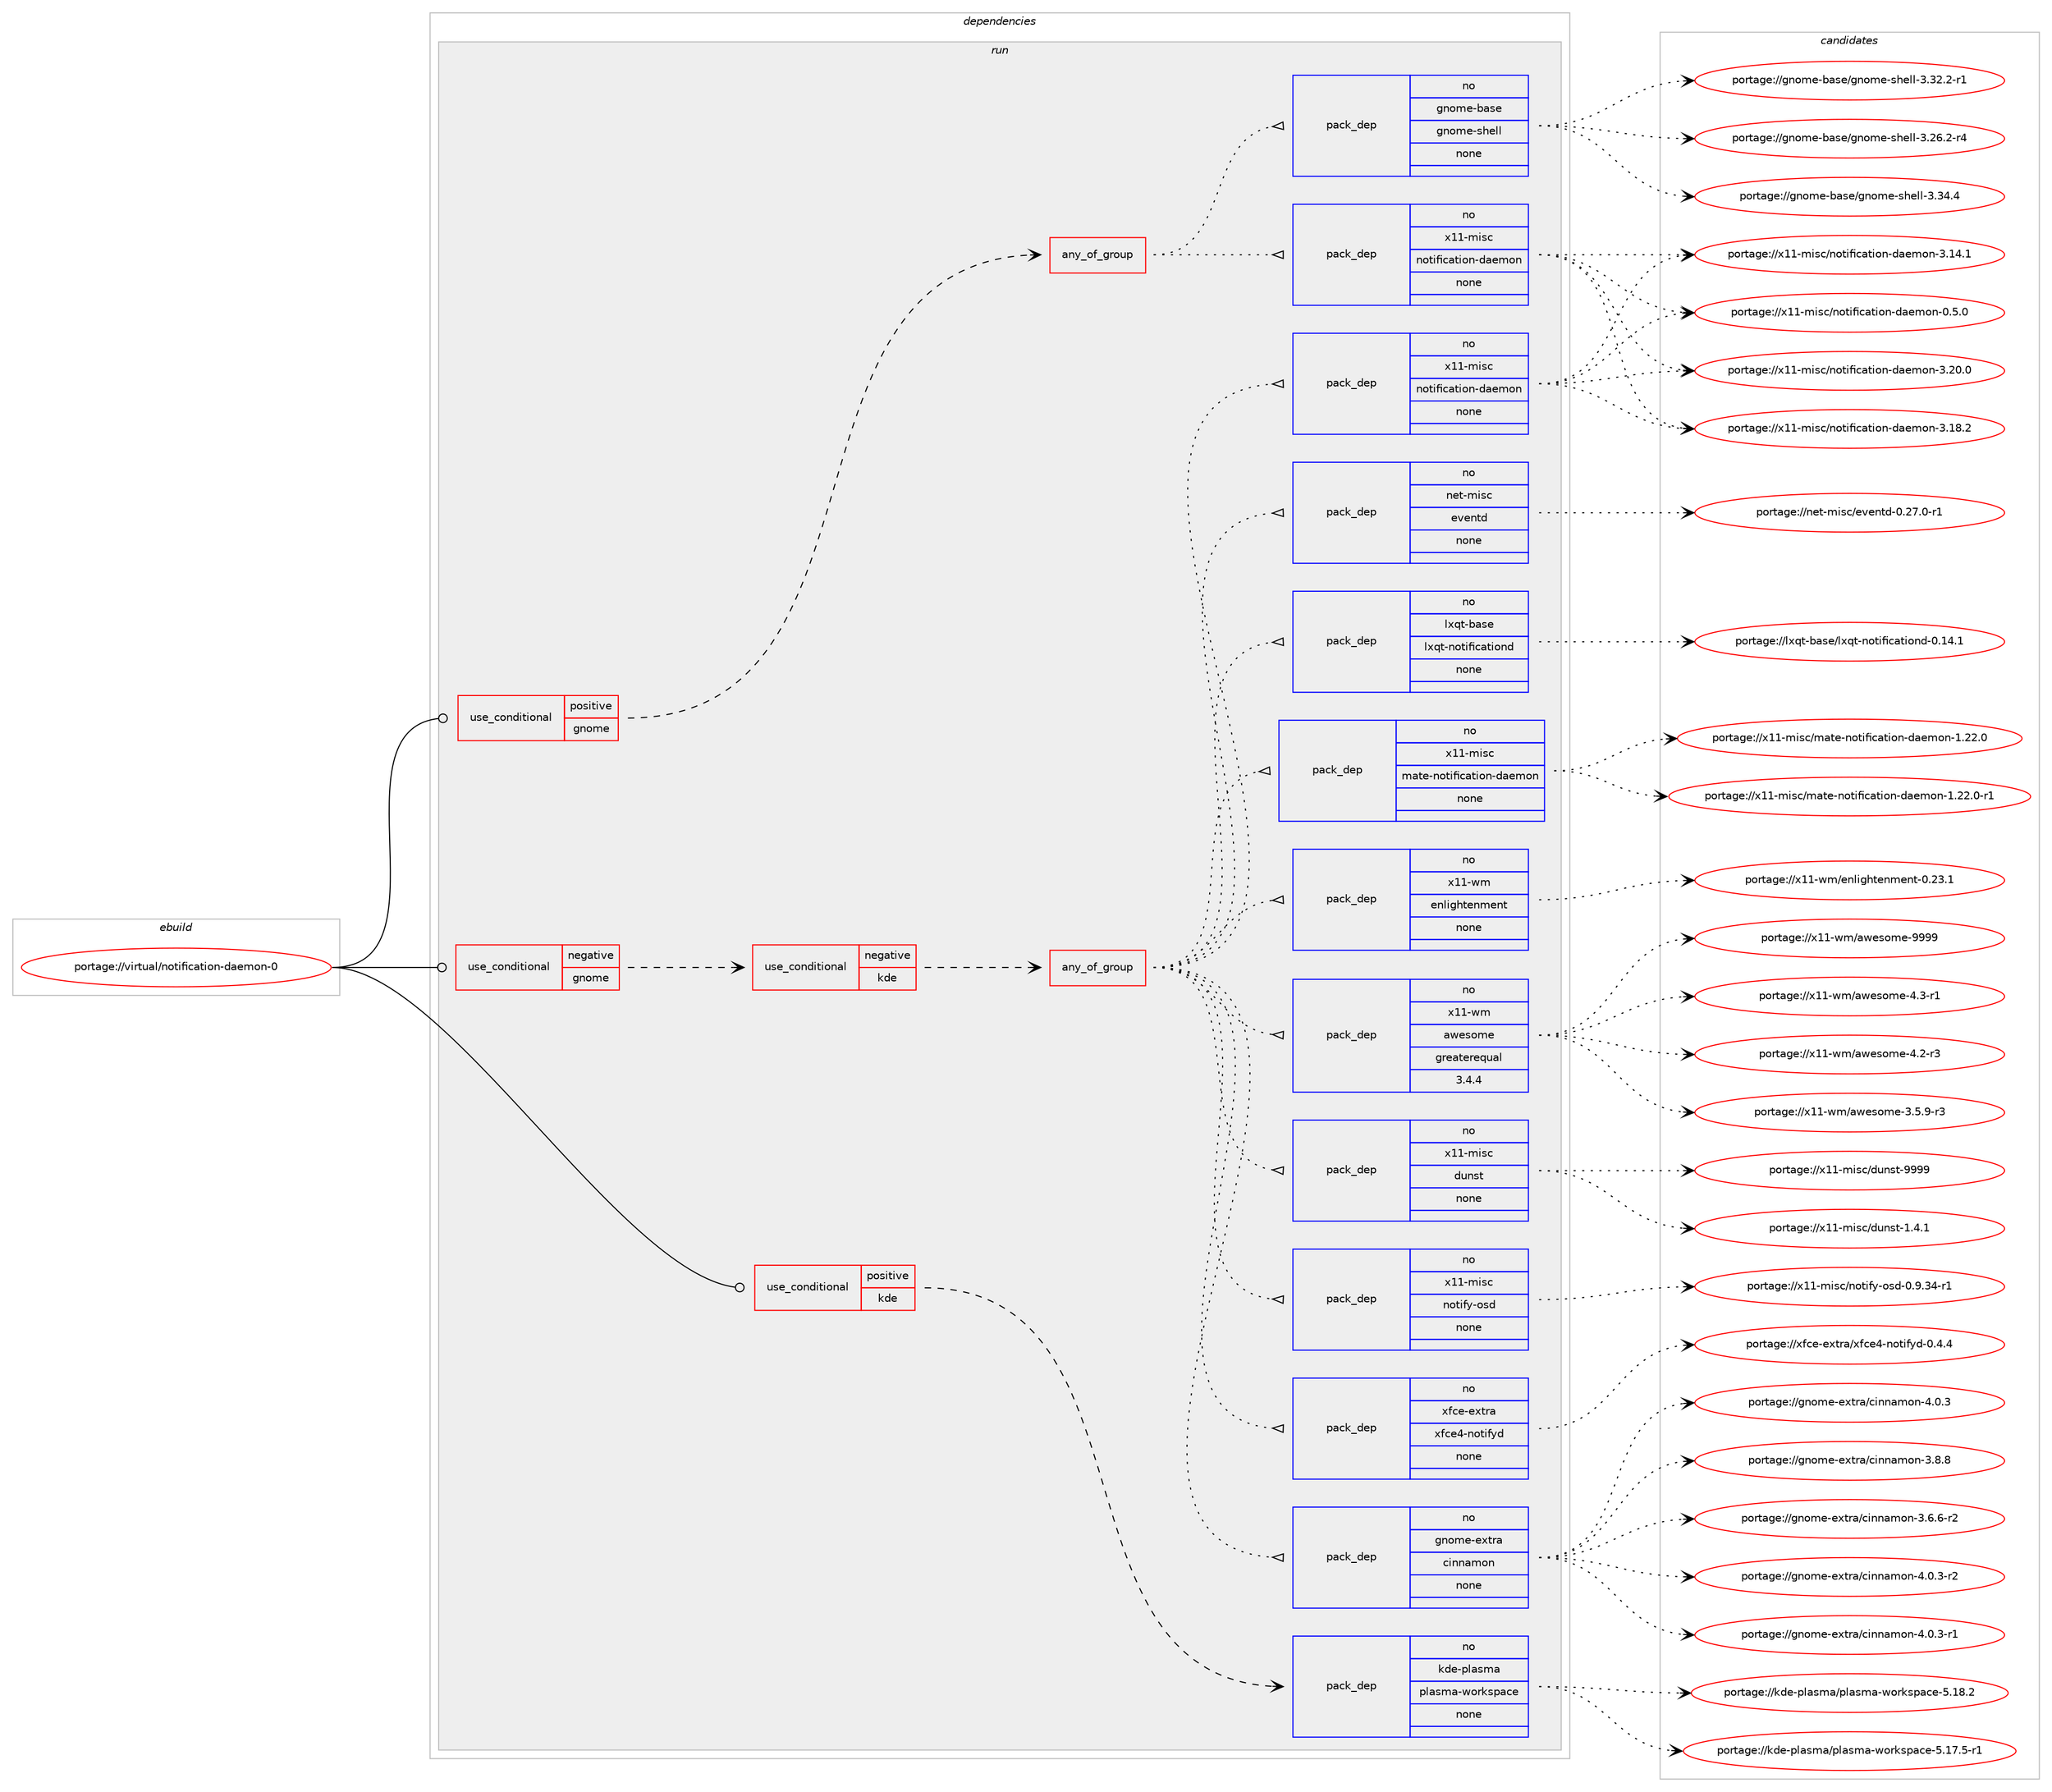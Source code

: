 digraph prolog {

# *************
# Graph options
# *************

newrank=true;
concentrate=true;
compound=true;
graph [rankdir=LR,fontname=Helvetica,fontsize=10,ranksep=1.5];#, ranksep=2.5, nodesep=0.2];
edge  [arrowhead=vee];
node  [fontname=Helvetica,fontsize=10];

# **********
# The ebuild
# **********

subgraph cluster_leftcol {
color=gray;
rank=same;
label=<<i>ebuild</i>>;
id [label="portage://virtual/notification-daemon-0", color=red, width=4, href="../virtual/notification-daemon-0.svg"];
}

# ****************
# The dependencies
# ****************

subgraph cluster_midcol {
color=gray;
label=<<i>dependencies</i>>;
subgraph cluster_compile {
fillcolor="#eeeeee";
style=filled;
label=<<i>compile</i>>;
}
subgraph cluster_compileandrun {
fillcolor="#eeeeee";
style=filled;
label=<<i>compile and run</i>>;
}
subgraph cluster_run {
fillcolor="#eeeeee";
style=filled;
label=<<i>run</i>>;
subgraph cond3865 {
dependency23895 [label=<<TABLE BORDER="0" CELLBORDER="1" CELLSPACING="0" CELLPADDING="4"><TR><TD ROWSPAN="3" CELLPADDING="10">use_conditional</TD></TR><TR><TD>negative</TD></TR><TR><TD>gnome</TD></TR></TABLE>>, shape=none, color=red];
subgraph cond3866 {
dependency23896 [label=<<TABLE BORDER="0" CELLBORDER="1" CELLSPACING="0" CELLPADDING="4"><TR><TD ROWSPAN="3" CELLPADDING="10">use_conditional</TD></TR><TR><TD>negative</TD></TR><TR><TD>kde</TD></TR></TABLE>>, shape=none, color=red];
subgraph any545 {
dependency23897 [label=<<TABLE BORDER="0" CELLBORDER="1" CELLSPACING="0" CELLPADDING="4"><TR><TD CELLPADDING="10">any_of_group</TD></TR></TABLE>>, shape=none, color=red];subgraph pack19468 {
dependency23898 [label=<<TABLE BORDER="0" CELLBORDER="1" CELLSPACING="0" CELLPADDING="4" WIDTH="220"><TR><TD ROWSPAN="6" CELLPADDING="30">pack_dep</TD></TR><TR><TD WIDTH="110">no</TD></TR><TR><TD>x11-misc</TD></TR><TR><TD>notification-daemon</TD></TR><TR><TD>none</TD></TR><TR><TD></TD></TR></TABLE>>, shape=none, color=blue];
}
dependency23897:e -> dependency23898:w [weight=20,style="dotted",arrowhead="oinv"];
subgraph pack19469 {
dependency23899 [label=<<TABLE BORDER="0" CELLBORDER="1" CELLSPACING="0" CELLPADDING="4" WIDTH="220"><TR><TD ROWSPAN="6" CELLPADDING="30">pack_dep</TD></TR><TR><TD WIDTH="110">no</TD></TR><TR><TD>gnome-extra</TD></TR><TR><TD>cinnamon</TD></TR><TR><TD>none</TD></TR><TR><TD></TD></TR></TABLE>>, shape=none, color=blue];
}
dependency23897:e -> dependency23899:w [weight=20,style="dotted",arrowhead="oinv"];
subgraph pack19470 {
dependency23900 [label=<<TABLE BORDER="0" CELLBORDER="1" CELLSPACING="0" CELLPADDING="4" WIDTH="220"><TR><TD ROWSPAN="6" CELLPADDING="30">pack_dep</TD></TR><TR><TD WIDTH="110">no</TD></TR><TR><TD>xfce-extra</TD></TR><TR><TD>xfce4-notifyd</TD></TR><TR><TD>none</TD></TR><TR><TD></TD></TR></TABLE>>, shape=none, color=blue];
}
dependency23897:e -> dependency23900:w [weight=20,style="dotted",arrowhead="oinv"];
subgraph pack19471 {
dependency23901 [label=<<TABLE BORDER="0" CELLBORDER="1" CELLSPACING="0" CELLPADDING="4" WIDTH="220"><TR><TD ROWSPAN="6" CELLPADDING="30">pack_dep</TD></TR><TR><TD WIDTH="110">no</TD></TR><TR><TD>x11-misc</TD></TR><TR><TD>notify-osd</TD></TR><TR><TD>none</TD></TR><TR><TD></TD></TR></TABLE>>, shape=none, color=blue];
}
dependency23897:e -> dependency23901:w [weight=20,style="dotted",arrowhead="oinv"];
subgraph pack19472 {
dependency23902 [label=<<TABLE BORDER="0" CELLBORDER="1" CELLSPACING="0" CELLPADDING="4" WIDTH="220"><TR><TD ROWSPAN="6" CELLPADDING="30">pack_dep</TD></TR><TR><TD WIDTH="110">no</TD></TR><TR><TD>x11-misc</TD></TR><TR><TD>dunst</TD></TR><TR><TD>none</TD></TR><TR><TD></TD></TR></TABLE>>, shape=none, color=blue];
}
dependency23897:e -> dependency23902:w [weight=20,style="dotted",arrowhead="oinv"];
subgraph pack19473 {
dependency23903 [label=<<TABLE BORDER="0" CELLBORDER="1" CELLSPACING="0" CELLPADDING="4" WIDTH="220"><TR><TD ROWSPAN="6" CELLPADDING="30">pack_dep</TD></TR><TR><TD WIDTH="110">no</TD></TR><TR><TD>x11-wm</TD></TR><TR><TD>awesome</TD></TR><TR><TD>greaterequal</TD></TR><TR><TD>3.4.4</TD></TR></TABLE>>, shape=none, color=blue];
}
dependency23897:e -> dependency23903:w [weight=20,style="dotted",arrowhead="oinv"];
subgraph pack19474 {
dependency23904 [label=<<TABLE BORDER="0" CELLBORDER="1" CELLSPACING="0" CELLPADDING="4" WIDTH="220"><TR><TD ROWSPAN="6" CELLPADDING="30">pack_dep</TD></TR><TR><TD WIDTH="110">no</TD></TR><TR><TD>x11-wm</TD></TR><TR><TD>enlightenment</TD></TR><TR><TD>none</TD></TR><TR><TD></TD></TR></TABLE>>, shape=none, color=blue];
}
dependency23897:e -> dependency23904:w [weight=20,style="dotted",arrowhead="oinv"];
subgraph pack19475 {
dependency23905 [label=<<TABLE BORDER="0" CELLBORDER="1" CELLSPACING="0" CELLPADDING="4" WIDTH="220"><TR><TD ROWSPAN="6" CELLPADDING="30">pack_dep</TD></TR><TR><TD WIDTH="110">no</TD></TR><TR><TD>x11-misc</TD></TR><TR><TD>mate-notification-daemon</TD></TR><TR><TD>none</TD></TR><TR><TD></TD></TR></TABLE>>, shape=none, color=blue];
}
dependency23897:e -> dependency23905:w [weight=20,style="dotted",arrowhead="oinv"];
subgraph pack19476 {
dependency23906 [label=<<TABLE BORDER="0" CELLBORDER="1" CELLSPACING="0" CELLPADDING="4" WIDTH="220"><TR><TD ROWSPAN="6" CELLPADDING="30">pack_dep</TD></TR><TR><TD WIDTH="110">no</TD></TR><TR><TD>lxqt-base</TD></TR><TR><TD>lxqt-notificationd</TD></TR><TR><TD>none</TD></TR><TR><TD></TD></TR></TABLE>>, shape=none, color=blue];
}
dependency23897:e -> dependency23906:w [weight=20,style="dotted",arrowhead="oinv"];
subgraph pack19477 {
dependency23907 [label=<<TABLE BORDER="0" CELLBORDER="1" CELLSPACING="0" CELLPADDING="4" WIDTH="220"><TR><TD ROWSPAN="6" CELLPADDING="30">pack_dep</TD></TR><TR><TD WIDTH="110">no</TD></TR><TR><TD>net-misc</TD></TR><TR><TD>eventd</TD></TR><TR><TD>none</TD></TR><TR><TD></TD></TR></TABLE>>, shape=none, color=blue];
}
dependency23897:e -> dependency23907:w [weight=20,style="dotted",arrowhead="oinv"];
}
dependency23896:e -> dependency23897:w [weight=20,style="dashed",arrowhead="vee"];
}
dependency23895:e -> dependency23896:w [weight=20,style="dashed",arrowhead="vee"];
}
id:e -> dependency23895:w [weight=20,style="solid",arrowhead="odot"];
subgraph cond3867 {
dependency23908 [label=<<TABLE BORDER="0" CELLBORDER="1" CELLSPACING="0" CELLPADDING="4"><TR><TD ROWSPAN="3" CELLPADDING="10">use_conditional</TD></TR><TR><TD>positive</TD></TR><TR><TD>gnome</TD></TR></TABLE>>, shape=none, color=red];
subgraph any546 {
dependency23909 [label=<<TABLE BORDER="0" CELLBORDER="1" CELLSPACING="0" CELLPADDING="4"><TR><TD CELLPADDING="10">any_of_group</TD></TR></TABLE>>, shape=none, color=red];subgraph pack19478 {
dependency23910 [label=<<TABLE BORDER="0" CELLBORDER="1" CELLSPACING="0" CELLPADDING="4" WIDTH="220"><TR><TD ROWSPAN="6" CELLPADDING="30">pack_dep</TD></TR><TR><TD WIDTH="110">no</TD></TR><TR><TD>x11-misc</TD></TR><TR><TD>notification-daemon</TD></TR><TR><TD>none</TD></TR><TR><TD></TD></TR></TABLE>>, shape=none, color=blue];
}
dependency23909:e -> dependency23910:w [weight=20,style="dotted",arrowhead="oinv"];
subgraph pack19479 {
dependency23911 [label=<<TABLE BORDER="0" CELLBORDER="1" CELLSPACING="0" CELLPADDING="4" WIDTH="220"><TR><TD ROWSPAN="6" CELLPADDING="30">pack_dep</TD></TR><TR><TD WIDTH="110">no</TD></TR><TR><TD>gnome-base</TD></TR><TR><TD>gnome-shell</TD></TR><TR><TD>none</TD></TR><TR><TD></TD></TR></TABLE>>, shape=none, color=blue];
}
dependency23909:e -> dependency23911:w [weight=20,style="dotted",arrowhead="oinv"];
}
dependency23908:e -> dependency23909:w [weight=20,style="dashed",arrowhead="vee"];
}
id:e -> dependency23908:w [weight=20,style="solid",arrowhead="odot"];
subgraph cond3868 {
dependency23912 [label=<<TABLE BORDER="0" CELLBORDER="1" CELLSPACING="0" CELLPADDING="4"><TR><TD ROWSPAN="3" CELLPADDING="10">use_conditional</TD></TR><TR><TD>positive</TD></TR><TR><TD>kde</TD></TR></TABLE>>, shape=none, color=red];
subgraph pack19480 {
dependency23913 [label=<<TABLE BORDER="0" CELLBORDER="1" CELLSPACING="0" CELLPADDING="4" WIDTH="220"><TR><TD ROWSPAN="6" CELLPADDING="30">pack_dep</TD></TR><TR><TD WIDTH="110">no</TD></TR><TR><TD>kde-plasma</TD></TR><TR><TD>plasma-workspace</TD></TR><TR><TD>none</TD></TR><TR><TD></TD></TR></TABLE>>, shape=none, color=blue];
}
dependency23912:e -> dependency23913:w [weight=20,style="dashed",arrowhead="vee"];
}
id:e -> dependency23912:w [weight=20,style="solid",arrowhead="odot"];
}
}

# **************
# The candidates
# **************

subgraph cluster_choices {
rank=same;
color=gray;
label=<<i>candidates</i>>;

subgraph choice19468 {
color=black;
nodesep=1;
choice12049494510910511599471101111161051021059997116105111110451009710110911111045514650484648 [label="portage://x11-misc/notification-daemon-3.20.0", color=red, width=4,href="../x11-misc/notification-daemon-3.20.0.svg"];
choice12049494510910511599471101111161051021059997116105111110451009710110911111045514649564650 [label="portage://x11-misc/notification-daemon-3.18.2", color=red, width=4,href="../x11-misc/notification-daemon-3.18.2.svg"];
choice12049494510910511599471101111161051021059997116105111110451009710110911111045514649524649 [label="portage://x11-misc/notification-daemon-3.14.1", color=red, width=4,href="../x11-misc/notification-daemon-3.14.1.svg"];
choice120494945109105115994711011111610510210599971161051111104510097101109111110454846534648 [label="portage://x11-misc/notification-daemon-0.5.0", color=red, width=4,href="../x11-misc/notification-daemon-0.5.0.svg"];
dependency23898:e -> choice12049494510910511599471101111161051021059997116105111110451009710110911111045514650484648:w [style=dotted,weight="100"];
dependency23898:e -> choice12049494510910511599471101111161051021059997116105111110451009710110911111045514649564650:w [style=dotted,weight="100"];
dependency23898:e -> choice12049494510910511599471101111161051021059997116105111110451009710110911111045514649524649:w [style=dotted,weight="100"];
dependency23898:e -> choice120494945109105115994711011111610510210599971161051111104510097101109111110454846534648:w [style=dotted,weight="100"];
}
subgraph choice19469 {
color=black;
nodesep=1;
choice10311011110910145101120116114974799105110110971091111104552464846514511450 [label="portage://gnome-extra/cinnamon-4.0.3-r2", color=red, width=4,href="../gnome-extra/cinnamon-4.0.3-r2.svg"];
choice10311011110910145101120116114974799105110110971091111104552464846514511449 [label="portage://gnome-extra/cinnamon-4.0.3-r1", color=red, width=4,href="../gnome-extra/cinnamon-4.0.3-r1.svg"];
choice1031101111091014510112011611497479910511011097109111110455246484651 [label="portage://gnome-extra/cinnamon-4.0.3", color=red, width=4,href="../gnome-extra/cinnamon-4.0.3.svg"];
choice1031101111091014510112011611497479910511011097109111110455146564656 [label="portage://gnome-extra/cinnamon-3.8.8", color=red, width=4,href="../gnome-extra/cinnamon-3.8.8.svg"];
choice10311011110910145101120116114974799105110110971091111104551465446544511450 [label="portage://gnome-extra/cinnamon-3.6.6-r2", color=red, width=4,href="../gnome-extra/cinnamon-3.6.6-r2.svg"];
dependency23899:e -> choice10311011110910145101120116114974799105110110971091111104552464846514511450:w [style=dotted,weight="100"];
dependency23899:e -> choice10311011110910145101120116114974799105110110971091111104552464846514511449:w [style=dotted,weight="100"];
dependency23899:e -> choice1031101111091014510112011611497479910511011097109111110455246484651:w [style=dotted,weight="100"];
dependency23899:e -> choice1031101111091014510112011611497479910511011097109111110455146564656:w [style=dotted,weight="100"];
dependency23899:e -> choice10311011110910145101120116114974799105110110971091111104551465446544511450:w [style=dotted,weight="100"];
}
subgraph choice19470 {
color=black;
nodesep=1;
choice12010299101451011201161149747120102991015245110111116105102121100454846524652 [label="portage://xfce-extra/xfce4-notifyd-0.4.4", color=red, width=4,href="../xfce-extra/xfce4-notifyd-0.4.4.svg"];
dependency23900:e -> choice12010299101451011201161149747120102991015245110111116105102121100454846524652:w [style=dotted,weight="100"];
}
subgraph choice19471 {
color=black;
nodesep=1;
choice120494945109105115994711011111610510212145111115100454846574651524511449 [label="portage://x11-misc/notify-osd-0.9.34-r1", color=red, width=4,href="../x11-misc/notify-osd-0.9.34-r1.svg"];
dependency23901:e -> choice120494945109105115994711011111610510212145111115100454846574651524511449:w [style=dotted,weight="100"];
}
subgraph choice19472 {
color=black;
nodesep=1;
choice12049494510910511599471001171101151164557575757 [label="portage://x11-misc/dunst-9999", color=red, width=4,href="../x11-misc/dunst-9999.svg"];
choice1204949451091051159947100117110115116454946524649 [label="portage://x11-misc/dunst-1.4.1", color=red, width=4,href="../x11-misc/dunst-1.4.1.svg"];
dependency23902:e -> choice12049494510910511599471001171101151164557575757:w [style=dotted,weight="100"];
dependency23902:e -> choice1204949451091051159947100117110115116454946524649:w [style=dotted,weight="100"];
}
subgraph choice19473 {
color=black;
nodesep=1;
choice12049494511910947971191011151111091014557575757 [label="portage://x11-wm/awesome-9999", color=red, width=4,href="../x11-wm/awesome-9999.svg"];
choice1204949451191094797119101115111109101455246514511449 [label="portage://x11-wm/awesome-4.3-r1", color=red, width=4,href="../x11-wm/awesome-4.3-r1.svg"];
choice1204949451191094797119101115111109101455246504511451 [label="portage://x11-wm/awesome-4.2-r3", color=red, width=4,href="../x11-wm/awesome-4.2-r3.svg"];
choice12049494511910947971191011151111091014551465346574511451 [label="portage://x11-wm/awesome-3.5.9-r3", color=red, width=4,href="../x11-wm/awesome-3.5.9-r3.svg"];
dependency23903:e -> choice12049494511910947971191011151111091014557575757:w [style=dotted,weight="100"];
dependency23903:e -> choice1204949451191094797119101115111109101455246514511449:w [style=dotted,weight="100"];
dependency23903:e -> choice1204949451191094797119101115111109101455246504511451:w [style=dotted,weight="100"];
dependency23903:e -> choice12049494511910947971191011151111091014551465346574511451:w [style=dotted,weight="100"];
}
subgraph choice19474 {
color=black;
nodesep=1;
choice1204949451191094710111010810510310411610111010910111011645484650514649 [label="portage://x11-wm/enlightenment-0.23.1", color=red, width=4,href="../x11-wm/enlightenment-0.23.1.svg"];
dependency23904:e -> choice1204949451191094710111010810510310411610111010910111011645484650514649:w [style=dotted,weight="100"];
}
subgraph choice19475 {
color=black;
nodesep=1;
choice1204949451091051159947109971161014511011111610510210599971161051111104510097101109111110454946505046484511449 [label="portage://x11-misc/mate-notification-daemon-1.22.0-r1", color=red, width=4,href="../x11-misc/mate-notification-daemon-1.22.0-r1.svg"];
choice120494945109105115994710997116101451101111161051021059997116105111110451009710110911111045494650504648 [label="portage://x11-misc/mate-notification-daemon-1.22.0", color=red, width=4,href="../x11-misc/mate-notification-daemon-1.22.0.svg"];
dependency23905:e -> choice1204949451091051159947109971161014511011111610510210599971161051111104510097101109111110454946505046484511449:w [style=dotted,weight="100"];
dependency23905:e -> choice120494945109105115994710997116101451101111161051021059997116105111110451009710110911111045494650504648:w [style=dotted,weight="100"];
}
subgraph choice19476 {
color=black;
nodesep=1;
choice1081201131164598971151014710812011311645110111116105102105999711610511111010045484649524649 [label="portage://lxqt-base/lxqt-notificationd-0.14.1", color=red, width=4,href="../lxqt-base/lxqt-notificationd-0.14.1.svg"];
dependency23906:e -> choice1081201131164598971151014710812011311645110111116105102105999711610511111010045484649524649:w [style=dotted,weight="100"];
}
subgraph choice19477 {
color=black;
nodesep=1;
choice110101116451091051159947101118101110116100454846505546484511449 [label="portage://net-misc/eventd-0.27.0-r1", color=red, width=4,href="../net-misc/eventd-0.27.0-r1.svg"];
dependency23907:e -> choice110101116451091051159947101118101110116100454846505546484511449:w [style=dotted,weight="100"];
}
subgraph choice19478 {
color=black;
nodesep=1;
choice12049494510910511599471101111161051021059997116105111110451009710110911111045514650484648 [label="portage://x11-misc/notification-daemon-3.20.0", color=red, width=4,href="../x11-misc/notification-daemon-3.20.0.svg"];
choice12049494510910511599471101111161051021059997116105111110451009710110911111045514649564650 [label="portage://x11-misc/notification-daemon-3.18.2", color=red, width=4,href="../x11-misc/notification-daemon-3.18.2.svg"];
choice12049494510910511599471101111161051021059997116105111110451009710110911111045514649524649 [label="portage://x11-misc/notification-daemon-3.14.1", color=red, width=4,href="../x11-misc/notification-daemon-3.14.1.svg"];
choice120494945109105115994711011111610510210599971161051111104510097101109111110454846534648 [label="portage://x11-misc/notification-daemon-0.5.0", color=red, width=4,href="../x11-misc/notification-daemon-0.5.0.svg"];
dependency23910:e -> choice12049494510910511599471101111161051021059997116105111110451009710110911111045514650484648:w [style=dotted,weight="100"];
dependency23910:e -> choice12049494510910511599471101111161051021059997116105111110451009710110911111045514649564650:w [style=dotted,weight="100"];
dependency23910:e -> choice12049494510910511599471101111161051021059997116105111110451009710110911111045514649524649:w [style=dotted,weight="100"];
dependency23910:e -> choice120494945109105115994711011111610510210599971161051111104510097101109111110454846534648:w [style=dotted,weight="100"];
}
subgraph choice19479 {
color=black;
nodesep=1;
choice103110111109101459897115101471031101111091014511510410110810845514651524652 [label="portage://gnome-base/gnome-shell-3.34.4", color=red, width=4,href="../gnome-base/gnome-shell-3.34.4.svg"];
choice1031101111091014598971151014710311011110910145115104101108108455146515046504511449 [label="portage://gnome-base/gnome-shell-3.32.2-r1", color=red, width=4,href="../gnome-base/gnome-shell-3.32.2-r1.svg"];
choice1031101111091014598971151014710311011110910145115104101108108455146505446504511452 [label="portage://gnome-base/gnome-shell-3.26.2-r4", color=red, width=4,href="../gnome-base/gnome-shell-3.26.2-r4.svg"];
dependency23911:e -> choice103110111109101459897115101471031101111091014511510410110810845514651524652:w [style=dotted,weight="100"];
dependency23911:e -> choice1031101111091014598971151014710311011110910145115104101108108455146515046504511449:w [style=dotted,weight="100"];
dependency23911:e -> choice1031101111091014598971151014710311011110910145115104101108108455146505446504511452:w [style=dotted,weight="100"];
}
subgraph choice19480 {
color=black;
nodesep=1;
choice10710010145112108971151099747112108971151099745119111114107115112979910145534649564650 [label="portage://kde-plasma/plasma-workspace-5.18.2", color=red, width=4,href="../kde-plasma/plasma-workspace-5.18.2.svg"];
choice107100101451121089711510997471121089711510997451191111141071151129799101455346495546534511449 [label="portage://kde-plasma/plasma-workspace-5.17.5-r1", color=red, width=4,href="../kde-plasma/plasma-workspace-5.17.5-r1.svg"];
dependency23913:e -> choice10710010145112108971151099747112108971151099745119111114107115112979910145534649564650:w [style=dotted,weight="100"];
dependency23913:e -> choice107100101451121089711510997471121089711510997451191111141071151129799101455346495546534511449:w [style=dotted,weight="100"];
}
}

}
